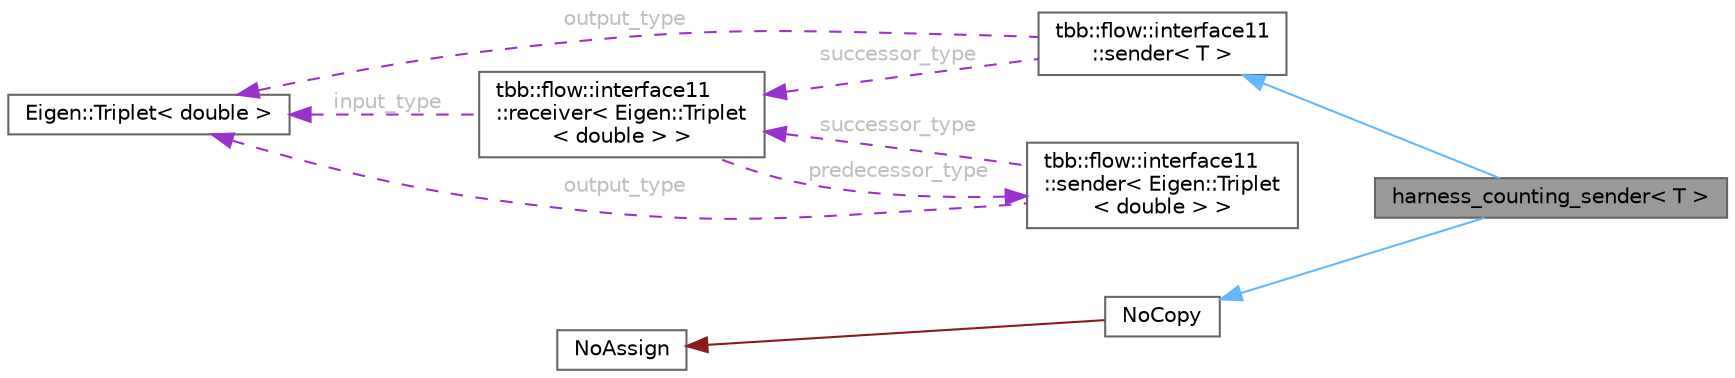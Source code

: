 digraph "harness_counting_sender&lt; T &gt;"
{
 // LATEX_PDF_SIZE
  bgcolor="transparent";
  edge [fontname=Helvetica,fontsize=10,labelfontname=Helvetica,labelfontsize=10];
  node [fontname=Helvetica,fontsize=10,shape=box,height=0.2,width=0.4];
  rankdir="LR";
  Node1 [id="Node000001",label="harness_counting_sender\< T \>",height=0.2,width=0.4,color="gray40", fillcolor="grey60", style="filled", fontcolor="black",tooltip="Counts the number of puts received"];
  Node2 -> Node1 [id="edge10_Node000001_Node000002",dir="back",color="steelblue1",style="solid",tooltip=" "];
  Node2 [id="Node000002",label="tbb::flow::interface11\l::sender\< T \>",height=0.2,width=0.4,color="gray40", fillcolor="white", style="filled",URL="$classtbb_1_1flow_1_1interface11_1_1sender.html",tooltip="Forward declaration section"];
  Node3 -> Node2 [id="edge11_Node000002_Node000003",dir="back",color="darkorchid3",style="dashed",tooltip=" ",label=" output_type",fontcolor="grey" ];
  Node3 [id="Node000003",label="Eigen::Triplet\< double \>",height=0.2,width=0.4,color="gray40", fillcolor="white", style="filled",URL="$class_eigen_1_1_triplet.html",tooltip=" "];
  Node4 -> Node2 [id="edge12_Node000002_Node000004",dir="back",color="darkorchid3",style="dashed",tooltip=" ",label=" successor_type",fontcolor="grey" ];
  Node4 [id="Node000004",label="tbb::flow::interface11\l::receiver\< Eigen::Triplet\l\< double \> \>",height=0.2,width=0.4,color="gray40", fillcolor="white", style="filled",URL="$classtbb_1_1flow_1_1interface11_1_1receiver.html",tooltip=" "];
  Node3 -> Node4 [id="edge13_Node000004_Node000003",dir="back",color="darkorchid3",style="dashed",tooltip=" ",label=" input_type",fontcolor="grey" ];
  Node5 -> Node4 [id="edge14_Node000004_Node000005",dir="back",color="darkorchid3",style="dashed",tooltip=" ",label=" predecessor_type",fontcolor="grey" ];
  Node5 [id="Node000005",label="tbb::flow::interface11\l::sender\< Eigen::Triplet\l\< double \> \>",height=0.2,width=0.4,color="gray40", fillcolor="white", style="filled",URL="$classtbb_1_1flow_1_1interface11_1_1sender.html",tooltip=" "];
  Node3 -> Node5 [id="edge15_Node000005_Node000003",dir="back",color="darkorchid3",style="dashed",tooltip=" ",label=" output_type",fontcolor="grey" ];
  Node4 -> Node5 [id="edge16_Node000005_Node000004",dir="back",color="darkorchid3",style="dashed",tooltip=" ",label=" successor_type",fontcolor="grey" ];
  Node6 -> Node1 [id="edge17_Node000001_Node000006",dir="back",color="steelblue1",style="solid",tooltip=" "];
  Node6 [id="Node000006",label="NoCopy",height=0.2,width=0.4,color="gray40", fillcolor="white", style="filled",URL="$class_no_copy.html",tooltip="Base class for prohibiting compiler-generated copy constructor or operator="];
  Node7 -> Node6 [id="edge18_Node000006_Node000007",dir="back",color="firebrick4",style="solid",tooltip=" "];
  Node7 [id="Node000007",label="NoAssign",height=0.2,width=0.4,color="gray40", fillcolor="white", style="filled",URL="$class_no_assign.html",tooltip="Base class for prohibiting compiler-generated operator="];
}
